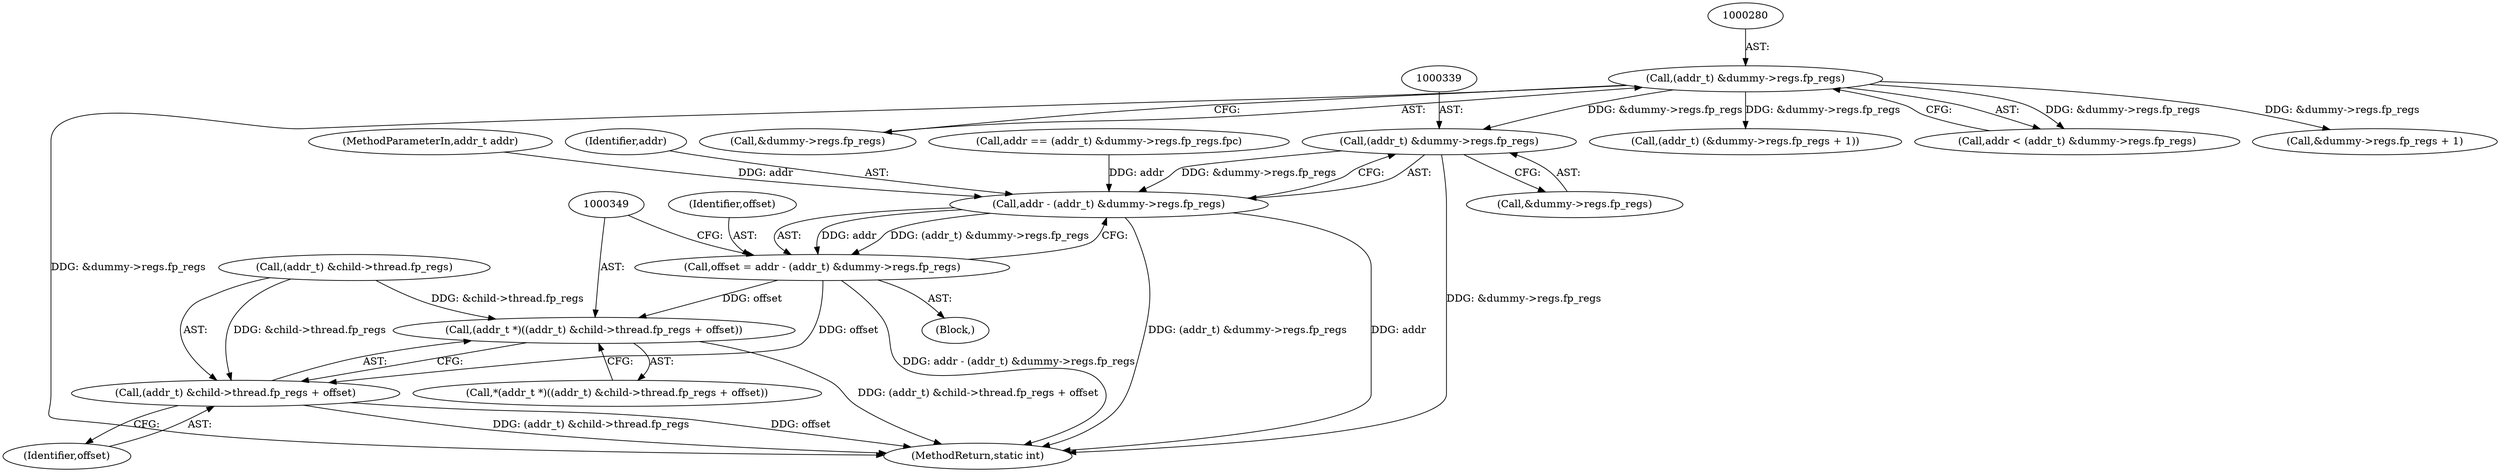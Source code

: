 digraph "0_linux_dab6cf55f81a6e16b8147aed9a843e1691dcd318@pointer" {
"1000338" [label="(Call,(addr_t) &dummy->regs.fp_regs)"];
"1000279" [label="(Call,(addr_t) &dummy->regs.fp_regs)"];
"1000336" [label="(Call,addr - (addr_t) &dummy->regs.fp_regs)"];
"1000334" [label="(Call,offset = addr - (addr_t) &dummy->regs.fp_regs)"];
"1000348" [label="(Call,(addr_t *)((addr_t) &child->thread.fp_regs + offset))"];
"1000350" [label="(Call,(addr_t) &child->thread.fp_regs + offset)"];
"1000279" [label="(Call,(addr_t) &dummy->regs.fp_regs)"];
"1000348" [label="(Call,(addr_t *)((addr_t) &child->thread.fp_regs + offset))"];
"1000281" [label="(Call,&dummy->regs.fp_regs)"];
"1000334" [label="(Call,offset = addr - (addr_t) &dummy->regs.fp_regs)"];
"1000335" [label="(Identifier,offset)"];
"1000294" [label="(Call,(addr_t) (&dummy->regs.fp_regs + 1))"];
"1000277" [label="(Call,addr < (addr_t) &dummy->regs.fp_regs)"];
"1000109" [label="(MethodParameterIn,addr_t addr)"];
"1000340" [label="(Call,&dummy->regs.fp_regs)"];
"1000359" [label="(Identifier,offset)"];
"1000337" [label="(Identifier,addr)"];
"1000304" [label="(Block,)"];
"1000347" [label="(Call,*(addr_t *)((addr_t) &child->thread.fp_regs + offset))"];
"1000350" [label="(Call,(addr_t) &child->thread.fp_regs + offset)"];
"1000338" [label="(Call,(addr_t) &dummy->regs.fp_regs)"];
"1000306" [label="(Call,addr == (addr_t) &dummy->regs.fp_regs.fpc)"];
"1000336" [label="(Call,addr - (addr_t) &dummy->regs.fp_regs)"];
"1000351" [label="(Call,(addr_t) &child->thread.fp_regs)"];
"1000392" [label="(MethodReturn,static int)"];
"1000296" [label="(Call,&dummy->regs.fp_regs + 1)"];
"1000338" -> "1000336"  [label="AST: "];
"1000338" -> "1000340"  [label="CFG: "];
"1000339" -> "1000338"  [label="AST: "];
"1000340" -> "1000338"  [label="AST: "];
"1000336" -> "1000338"  [label="CFG: "];
"1000338" -> "1000392"  [label="DDG: &dummy->regs.fp_regs"];
"1000338" -> "1000336"  [label="DDG: &dummy->regs.fp_regs"];
"1000279" -> "1000338"  [label="DDG: &dummy->regs.fp_regs"];
"1000279" -> "1000277"  [label="AST: "];
"1000279" -> "1000281"  [label="CFG: "];
"1000280" -> "1000279"  [label="AST: "];
"1000281" -> "1000279"  [label="AST: "];
"1000277" -> "1000279"  [label="CFG: "];
"1000279" -> "1000392"  [label="DDG: &dummy->regs.fp_regs"];
"1000279" -> "1000277"  [label="DDG: &dummy->regs.fp_regs"];
"1000279" -> "1000294"  [label="DDG: &dummy->regs.fp_regs"];
"1000279" -> "1000296"  [label="DDG: &dummy->regs.fp_regs"];
"1000336" -> "1000334"  [label="AST: "];
"1000337" -> "1000336"  [label="AST: "];
"1000334" -> "1000336"  [label="CFG: "];
"1000336" -> "1000392"  [label="DDG: (addr_t) &dummy->regs.fp_regs"];
"1000336" -> "1000392"  [label="DDG: addr"];
"1000336" -> "1000334"  [label="DDG: addr"];
"1000336" -> "1000334"  [label="DDG: (addr_t) &dummy->regs.fp_regs"];
"1000306" -> "1000336"  [label="DDG: addr"];
"1000109" -> "1000336"  [label="DDG: addr"];
"1000334" -> "1000304"  [label="AST: "];
"1000335" -> "1000334"  [label="AST: "];
"1000349" -> "1000334"  [label="CFG: "];
"1000334" -> "1000392"  [label="DDG: addr - (addr_t) &dummy->regs.fp_regs"];
"1000334" -> "1000348"  [label="DDG: offset"];
"1000334" -> "1000350"  [label="DDG: offset"];
"1000348" -> "1000347"  [label="AST: "];
"1000348" -> "1000350"  [label="CFG: "];
"1000349" -> "1000348"  [label="AST: "];
"1000350" -> "1000348"  [label="AST: "];
"1000347" -> "1000348"  [label="CFG: "];
"1000348" -> "1000392"  [label="DDG: (addr_t) &child->thread.fp_regs + offset"];
"1000351" -> "1000348"  [label="DDG: &child->thread.fp_regs"];
"1000350" -> "1000359"  [label="CFG: "];
"1000351" -> "1000350"  [label="AST: "];
"1000359" -> "1000350"  [label="AST: "];
"1000350" -> "1000392"  [label="DDG: (addr_t) &child->thread.fp_regs"];
"1000350" -> "1000392"  [label="DDG: offset"];
"1000351" -> "1000350"  [label="DDG: &child->thread.fp_regs"];
}
